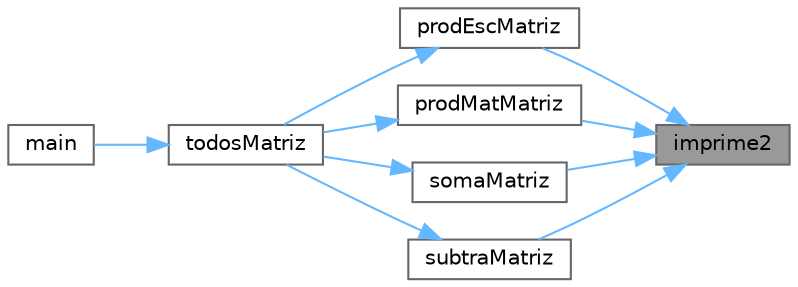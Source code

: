 digraph "imprime2"
{
 // LATEX_PDF_SIZE
  bgcolor="transparent";
  edge [fontname=Helvetica,fontsize=10,labelfontname=Helvetica,labelfontsize=10];
  node [fontname=Helvetica,fontsize=10,shape=box,height=0.2,width=0.4];
  rankdir="RL";
  Node1 [id="Node000001",label="imprime2",height=0.2,width=0.4,color="gray40", fillcolor="grey60", style="filled", fontcolor="black",tooltip=" "];
  Node1 -> Node2 [id="edge1_Node000001_Node000002",dir="back",color="steelblue1",style="solid",tooltip=" "];
  Node2 [id="Node000002",label="prodEscMatriz",height=0.2,width=0.4,color="grey40", fillcolor="white", style="filled",URL="$matrizes_8c.html#a4801e8768419be3971d4c1b9037e14cc",tooltip=" "];
  Node2 -> Node3 [id="edge2_Node000002_Node000003",dir="back",color="steelblue1",style="solid",tooltip=" "];
  Node3 [id="Node000003",label="todosMatriz",height=0.2,width=0.4,color="grey40", fillcolor="white", style="filled",URL="$matrizes_8c.html#a3715ef11e552343d910a10a499c10982",tooltip=" "];
  Node3 -> Node4 [id="edge3_Node000003_Node000004",dir="back",color="steelblue1",style="solid",tooltip=" "];
  Node4 [id="Node000004",label="main",height=0.2,width=0.4,color="grey40", fillcolor="white", style="filled",URL="$main_8c.html#ae66f6b31b5ad750f1fe042a706a4e3d4",tooltip=" "];
  Node1 -> Node5 [id="edge4_Node000001_Node000005",dir="back",color="steelblue1",style="solid",tooltip=" "];
  Node5 [id="Node000005",label="prodMatMatriz",height=0.2,width=0.4,color="grey40", fillcolor="white", style="filled",URL="$matrizes_8c.html#a318bb2ecc463d5374912da8625068da5",tooltip=" "];
  Node5 -> Node3 [id="edge5_Node000005_Node000003",dir="back",color="steelblue1",style="solid",tooltip=" "];
  Node1 -> Node6 [id="edge6_Node000001_Node000006",dir="back",color="steelblue1",style="solid",tooltip=" "];
  Node6 [id="Node000006",label="somaMatriz",height=0.2,width=0.4,color="grey40", fillcolor="white", style="filled",URL="$matrizes_8c.html#a1eaa392087c545f0d2e0287feaac4798",tooltip=" "];
  Node6 -> Node3 [id="edge7_Node000006_Node000003",dir="back",color="steelblue1",style="solid",tooltip=" "];
  Node1 -> Node7 [id="edge8_Node000001_Node000007",dir="back",color="steelblue1",style="solid",tooltip=" "];
  Node7 [id="Node000007",label="subtraMatriz",height=0.2,width=0.4,color="grey40", fillcolor="white", style="filled",URL="$matrizes_8c.html#a084a5f0693f338554ce826aa5a2dd30a",tooltip=" "];
  Node7 -> Node3 [id="edge9_Node000007_Node000003",dir="back",color="steelblue1",style="solid",tooltip=" "];
}
